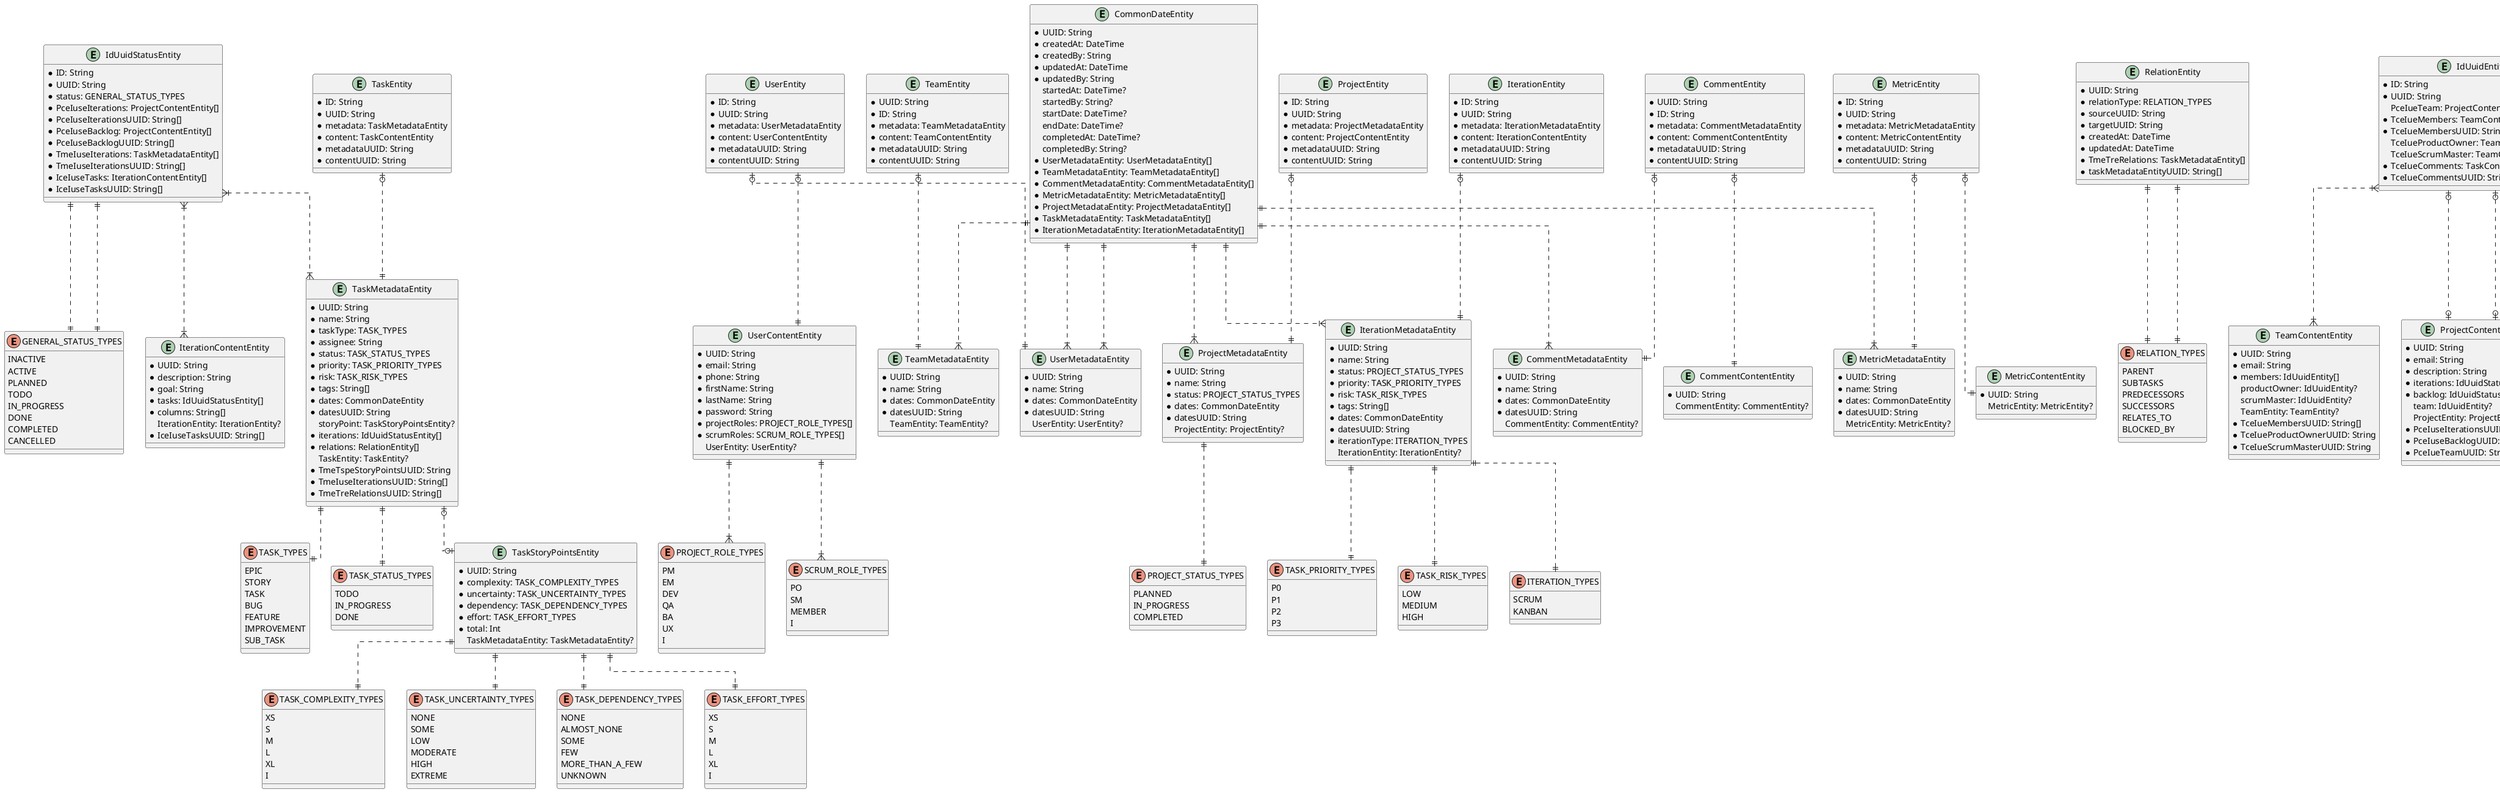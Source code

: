 @startuml

skinparam linetype ortho

enum GENERAL_STATUS_TYPES {
  INACTIVE
  ACTIVE
  PLANNED
  TODO
  IN_PROGRESS
  DONE
  COMPLETED
  CANCELLED
}

enum PROJECT_ROLE_TYPES {
  PM
  EM
  DEV
  QA
  BA
  UX
  I
}

enum SCRUM_ROLE_TYPES {
  PO
  SM
  MEMBER
  I
}

enum TASK_COMPLEXITY_TYPES {
  XS
  S
  M
  L
  XL
  I
}

enum TASK_UNCERTAINTY_TYPES {
  NONE
  SOME
  LOW
  MODERATE
  HIGH
  EXTREME
}

enum TASK_DEPENDENCY_TYPES {
  NONE
  ALMOST_NONE
  SOME
  FEW
  MORE_THAN_A_FEW
  UNKNOWN
}

enum TASK_EFFORT_TYPES {
  XS
  S
  M
  L
  XL
  I
}

enum TASK_TYPES {
  EPIC
  STORY
  TASK
  BUG
  FEATURE
  IMPROVEMENT
  SUB_TASK
}

enum TASK_STATUS_TYPES {
  TODO
  IN_PROGRESS
  DONE
}

enum TASK_PRIORITY_TYPES {
  P0
  P1
  P2
  P3
}

enum TASK_RISK_TYPES {
  LOW
  MEDIUM
  HIGH
}

enum ITERATION_TYPES {
  SCRUM
  KANBAN
}

enum PROJECT_STATUS_TYPES {
  PLANNED
  IN_PROGRESS
  COMPLETED
}

enum RELATION_TYPES {
  PARENT
  SUBTASKS
  PREDECESSORS
  SUCCESSORS
  RELATES_TO
  BLOCKED_BY
}

entity IdUuidEntity {
  * ID: String
  * UUID: String
  PceIueTeam: ProjectContentEntity?
  * TceIueMembers: TeamContentEntity[]
  * TceIueMembersUUID: String[]
  TceIueProductOwner: TeamContentEntity?
  TceIueScrumMaster: TeamContentEntity?
  * TceIueComments: TaskContentEntity[]
  * TceIueCommentsUUID: String[]
}

entity IdUuidStatusEntity {
  * ID: String
  * UUID: String
  * status: GENERAL_STATUS_TYPES
  * PceIuseIterations: ProjectContentEntity[]
  * PceIuseIterationsUUID: String[]
  * PceIuseBacklog: ProjectContentEntity[]
  * PceIuseBacklogUUID: String[]
  * TmeIuseIterations: TaskMetadataEntity[]
  * TmeIuseIterationsUUID: String[]
  * IceIuseTasks: IterationContentEntity[]
  * IceIuseTasksUUID: String[]
}

entity NameUrlEntity {
  * UUID: String
  * name: String
  * url: String
  * TceNueLinks: TaskContentEntity[]
  * TceNueLinksUUID: String[]
}

entity CommonDateEntity {
  * UUID: String
  * createdAt: DateTime
  * createdBy: String
  * updatedAt: DateTime
  * updatedBy: String
  startedAt: DateTime?
  startedBy: String?
  startDate: DateTime?
  endDate: DateTime?
  completedAt: DateTime?
  completedBy: String?
  * UserMetadataEntity: UserMetadataEntity[]
  * TeamMetadataEntity: TeamMetadataEntity[]
  * CommentMetadataEntity: CommentMetadataEntity[]
  * MetricMetadataEntity: MetricMetadataEntity[]
  * ProjectMetadataEntity: ProjectMetadataEntity[]
  * TaskMetadataEntity: TaskMetadataEntity[]
  * IterationMetadataEntity: IterationMetadataEntity[]
}

entity RelationEntity {
  * UUID: String
  * relationType: RELATION_TYPES
  * sourceUUID: String
  * targetUUID: String
  * createdAt: DateTime
  * updatedAt: DateTime
  * TmeTreRelations: TaskMetadataEntity[]
  * taskMetadataEntityUUID: String[]
}

entity UserEntity {
  * ID: String
  * UUID: String
  * metadata: UserMetadataEntity
  * content: UserContentEntity
  * metadataUUID: String
  * contentUUID: String
}

entity UserMetadataEntity {
  * UUID: String
  * name: String
  * dates: CommonDateEntity
  * datesUUID: String
  UserEntity: UserEntity?
}

entity UserContentEntity {
  * UUID: String
  * email: String
  * phone: String
  * firstName: String
  * lastName: String
  * password: String
  * projectRoles: PROJECT_ROLE_TYPES[]
  * scrumRoles: SCRUM_ROLE_TYPES[]
  UserEntity: UserEntity?
}

entity TeamEntity {
  * UUID: String
  * ID: String
  * metadata: TeamMetadataEntity
  * content: TeamContentEntity
  * metadataUUID: String
  * contentUUID: String
}

entity TeamMetadataEntity {
  * UUID: String
  * name: String
  * dates: CommonDateEntity
  * datesUUID: String
  TeamEntity: TeamEntity?
}

entity TeamContentEntity {
  * UUID: String
  * email: String
  * members: IdUuidEntity[]
  productOwner: IdUuidEntity?
  scrumMaster: IdUuidEntity?
  TeamEntity: TeamEntity?
  * TceIueMembersUUID: String[]
  * TceIueProductOwnerUUID: String
  * TceIueScrumMasterUUID: String
}

entity CommentEntity {
  * UUID: String
  * ID: String
  * metadata: CommentMetadataEntity
  * content: CommentContentEntity
  * metadataUUID: String
  * contentUUID: String
}

entity CommentMetadataEntity {
  * UUID: String
  * name: String
  * dates: CommonDateEntity
  * datesUUID: String
  CommentEntity: CommentEntity?
}

entity CommentContentEntity {
  * UUID: String
  CommentEntity: CommentEntity?
}

entity MetricEntity {
  * ID: String
  * UUID: String
  * metadata: MetricMetadataEntity
  * content: MetricContentEntity
  * metadataUUID: String
  * contentUUID: String
}

entity MetricMetadataEntity {
  * UUID: String
  * name: String
  * dates: CommonDateEntity
  * datesUUID: String
  MetricEntity: MetricEntity?
}

entity MetricContentEntity {
  * UUID: String
  MetricEntity: MetricEntity?
}

entity ProjectEntity {
  * ID: String
  * UUID: String
  * metadata: ProjectMetadataEntity
  * content: ProjectContentEntity
  * metadataUUID: String
  * contentUUID: String
}

entity ProjectMetadataEntity {
  * UUID: String
  * name: String
  * status: PROJECT_STATUS_TYPES
  * dates: CommonDateEntity
  * datesUUID: String
  ProjectEntity: ProjectEntity?
}

entity ProjectContentEntity {
  * UUID: String
  * email: String
  * description: String
  * iterations: IdUuidStatusEntity[]
  * backlog: IdUuidStatusEntity[]
  team: IdUuidEntity?
  ProjectEntity: ProjectEntity?
  * PceIuseIterationsUUID: String[]
  * PceIuseBacklogUUID: String[]
  * PceIueTeamUUID: String
}

entity IterationEntity {
  * ID: String
  * UUID: String
  * metadata: IterationMetadataEntity
  * content: IterationContentEntity
  * metadataUUID: String
  * contentUUID: String
}

entity IterationMetadataEntity {
  * UUID: String
  * name: String
  * status: PROJECT_STATUS_TYPES
  * priority: TASK_PRIORITY_TYPES
  * risk: TASK_RISK_TYPES
  * tags: String[]
  * dates: CommonDateEntity
  * datesUUID: String
  * iterationType: ITERATION_TYPES
  IterationEntity: IterationEntity?
}

entity IterationContentEntity {
  * UUID: String
  * description: String
  * goal: String
  * tasks: IdUuidStatusEntity[]
  * columns: String[]
  IterationEntity: IterationEntity?
  * IceIuseTasksUUID: String[]
}

entity TaskEntity {
  * ID: String
  * UUID: String
  * metadata: TaskMetadataEntity
  * content: TaskContentEntity
  * metadataUUID: String
  * contentUUID: String
}

entity TaskMetadataEntity {
  * UUID: String
  * name: String
  * taskType: TASK_TYPES
  * assignee: String
  * status: TASK_STATUS_TYPES
  * priority: TASK_PRIORITY_TYPES
  * risk: TASK_RISK_TYPES
  * tags: String[]
  * dates: CommonDateEntity
  * datesUUID: String
  storyPoint: TaskStoryPointsEntity?
  * iterations: IdUuidStatusEntity[]
  * relations: RelationEntity[]
  TaskEntity: TaskEntity?
  * TmeTspeStoryPointsUUID: String
  * TmeIuseIterationsUUID: String[]
  * TmeTreRelationsUUID: String[]
}

entity TaskContentEntity {
  * UUID: String
  * context: String
  * description: String
  * links: NameUrlEntity[]
  * comments: IdUuidEntity[]
  TaskEntity: TaskEntity?
  * TceNueLinksUUID: String[]
  * TceIueCommentsUUID: String[]
}

entity TaskStoryPointsEntity {
  * UUID: String
  * complexity: TASK_COMPLEXITY_TYPES
  * uncertainty: TASK_UNCERTAINTY_TYPES
  * dependency: TASK_DEPENDENCY_TYPES
  * effort: TASK_EFFORT_TYPES
  * total: Int
  TaskMetadataEntity: TaskMetadataEntity?
}

IdUuidEntity |o..o| ProjectContentEntity
IdUuidStatusEntity ||..|| GENERAL_STATUS_TYPES
NameUrlEntity }|..|{ TaskContentEntity
CommonDateEntity ||..|{ UserMetadataEntity
RelationEntity ||..|| RELATION_TYPES
UserEntity |o..|| UserMetadataEntity
CommonDateEntity ||..|{ UserMetadataEntity
UserEntity |o..|| UserContentEntity
TeamEntity |o..|| TeamMetadataEntity
CommonDateEntity ||..|{ TeamMetadataEntity
IdUuidEntity }|..|{ TeamContentEntity
CommentEntity |o..|| CommentMetadataEntity
CommonDateEntity ||..|{ CommentMetadataEntity
CommentEntity |o..|| CommentContentEntity
MetricEntity |o..|| MetricMetadataEntity
CommonDateEntity ||..|{ MetricMetadataEntity
MetricEntity |o..|| MetricContentEntity
ProjectEntity |o..|| ProjectMetadataEntity
CommonDateEntity ||..|{ ProjectMetadataEntity
IdUuidEntity |o..o| ProjectContentEntity
IterationEntity |o..|| IterationMetadataEntity
CommonDateEntity ||..|{ IterationMetadataEntity
IdUuidStatusEntity }|..|{ IterationContentEntity
TaskEntity |o..|| TaskMetadataEntity
IdUuidStatusEntity }|..|{ TaskMetadataEntity
IdUuidEntity }|..|{ TaskContentEntity
TaskMetadataEntity |o..o| TaskStoryPointsEntity
IdUuidStatusEntity ||..|| GENERAL_STATUS_TYPES
UserContentEntity ||..|{ PROJECT_ROLE_TYPES
UserContentEntity ||..|{ SCRUM_ROLE_TYPES
TaskStoryPointsEntity ||..|| TASK_COMPLEXITY_TYPES
TaskStoryPointsEntity ||..|| TASK_UNCERTAINTY_TYPES
TaskStoryPointsEntity ||..|| TASK_DEPENDENCY_TYPES
TaskStoryPointsEntity ||..|| TASK_EFFORT_TYPES
TaskMetadataEntity ||..|| TASK_TYPES
TaskMetadataEntity ||..|| TASK_STATUS_TYPES
IterationMetadataEntity ||..|| TASK_PRIORITY_TYPES
IterationMetadataEntity ||..|| TASK_RISK_TYPES
IterationMetadataEntity ||..|| ITERATION_TYPES
ProjectMetadataEntity ||..|| PROJECT_STATUS_TYPES
RelationEntity ||..|| RELATION_TYPES

@enduml
